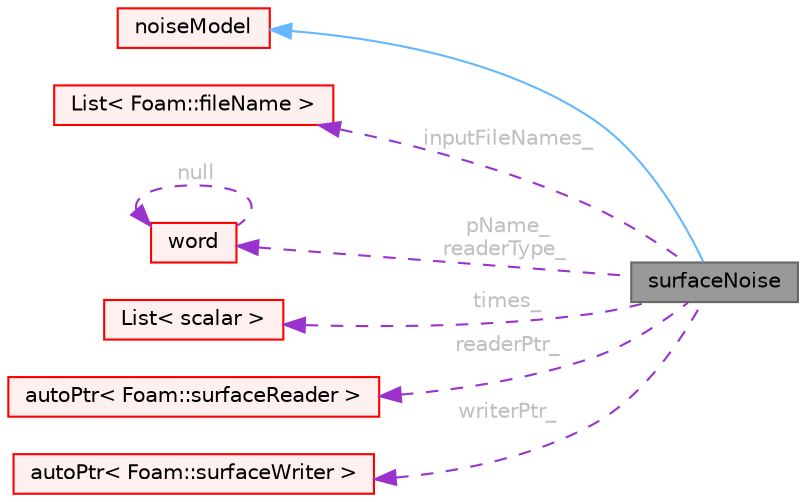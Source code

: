 digraph "surfaceNoise"
{
 // LATEX_PDF_SIZE
  bgcolor="transparent";
  edge [fontname=Helvetica,fontsize=10,labelfontname=Helvetica,labelfontsize=10];
  node [fontname=Helvetica,fontsize=10,shape=box,height=0.2,width=0.4];
  rankdir="LR";
  Node1 [id="Node000001",label="surfaceNoise",height=0.2,width=0.4,color="gray40", fillcolor="grey60", style="filled", fontcolor="black",tooltip="Perform noise analysis on surface-based pressure data."];
  Node2 -> Node1 [id="edge1_Node000001_Node000002",dir="back",color="steelblue1",style="solid",tooltip=" "];
  Node2 [id="Node000002",label="noiseModel",height=0.2,width=0.4,color="red", fillcolor="#FFF0F0", style="filled",URL="$classFoam_1_1noiseModel.html",tooltip="Base class for noise models."];
  Node32 -> Node1 [id="edge2_Node000001_Node000032",dir="back",color="darkorchid3",style="dashed",tooltip=" ",label=" inputFileNames_",fontcolor="grey" ];
  Node32 [id="Node000032",label="List\< Foam::fileName \>",height=0.2,width=0.4,color="red", fillcolor="#FFF0F0", style="filled",URL="$classFoam_1_1List.html",tooltip=" "];
  Node16 -> Node1 [id="edge3_Node000001_Node000016",dir="back",color="darkorchid3",style="dashed",tooltip=" ",label=" pName_\nreaderType_",fontcolor="grey" ];
  Node16 [id="Node000016",label="word",height=0.2,width=0.4,color="red", fillcolor="#FFF0F0", style="filled",URL="$classFoam_1_1word.html",tooltip="A class for handling words, derived from Foam::string."];
  Node16 -> Node16 [id="edge4_Node000016_Node000016",dir="back",color="darkorchid3",style="dashed",tooltip=" ",label=" null",fontcolor="grey" ];
  Node34 -> Node1 [id="edge5_Node000001_Node000034",dir="back",color="darkorchid3",style="dashed",tooltip=" ",label=" times_",fontcolor="grey" ];
  Node34 [id="Node000034",label="List\< scalar \>",height=0.2,width=0.4,color="red", fillcolor="#FFF0F0", style="filled",URL="$classFoam_1_1List.html",tooltip=" "];
  Node36 -> Node1 [id="edge6_Node000001_Node000036",dir="back",color="darkorchid3",style="dashed",tooltip=" ",label=" readerPtr_",fontcolor="grey" ];
  Node36 [id="Node000036",label="autoPtr\< Foam::surfaceReader \>",height=0.2,width=0.4,color="red", fillcolor="#FFF0F0", style="filled",URL="$classFoam_1_1autoPtr.html",tooltip=" "];
  Node37 -> Node1 [id="edge7_Node000001_Node000037",dir="back",color="darkorchid3",style="dashed",tooltip=" ",label=" writerPtr_",fontcolor="grey" ];
  Node37 [id="Node000037",label="autoPtr\< Foam::surfaceWriter \>",height=0.2,width=0.4,color="red", fillcolor="#FFF0F0", style="filled",URL="$classFoam_1_1autoPtr.html",tooltip=" "];
}
